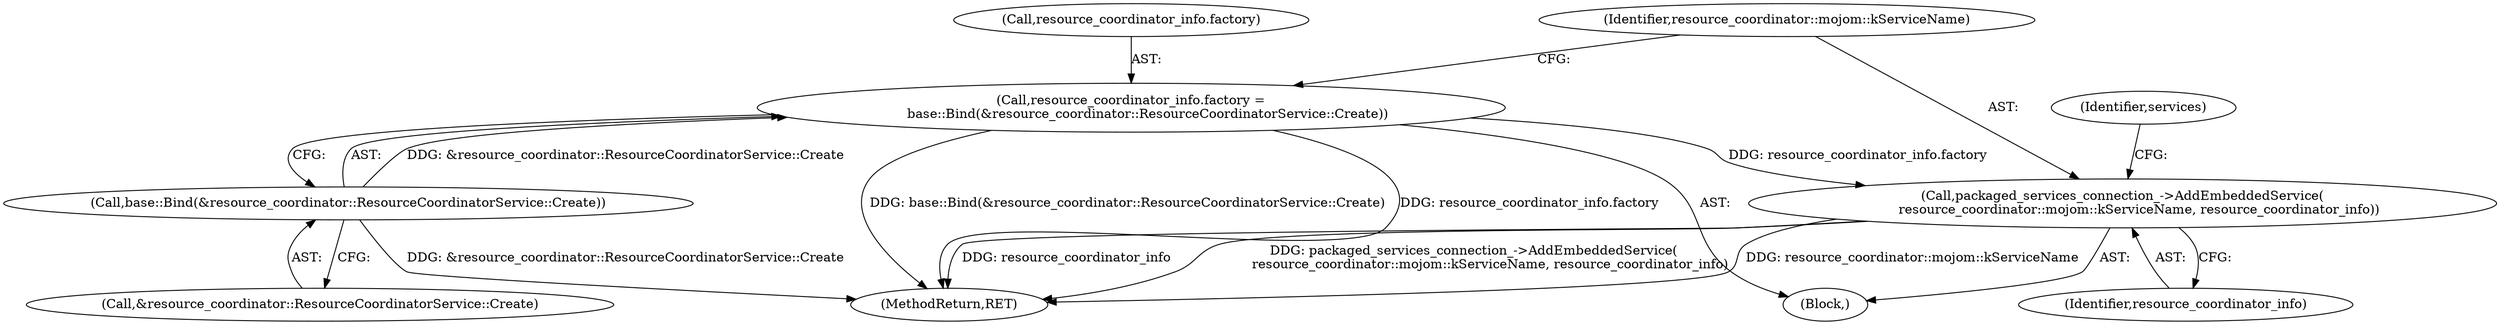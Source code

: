 digraph "0_Chrome_bc1f34b9be509f1404f0bb1ba1947614d5f0bcd1_3@API" {
"1000248" [label="(Call,packaged_services_connection_->AddEmbeddedService(\n        resource_coordinator::mojom::kServiceName, resource_coordinator_info))"];
"1000241" [label="(Call,resource_coordinator_info.factory =\n        base::Bind(&resource_coordinator::ResourceCoordinatorService::Create))"];
"1000245" [label="(Call,base::Bind(&resource_coordinator::ResourceCoordinatorService::Create))"];
"1000242" [label="(Call,resource_coordinator_info.factory)"];
"1000245" [label="(Call,base::Bind(&resource_coordinator::ResourceCoordinatorService::Create))"];
"1000331" [label="(MethodReturn,RET)"];
"1000249" [label="(Identifier,resource_coordinator::mojom::kServiceName)"];
"1000254" [label="(Identifier,services)"];
"1000241" [label="(Call,resource_coordinator_info.factory =\n        base::Bind(&resource_coordinator::ResourceCoordinatorService::Create))"];
"1000239" [label="(Block,)"];
"1000250" [label="(Identifier,resource_coordinator_info)"];
"1000246" [label="(Call,&resource_coordinator::ResourceCoordinatorService::Create)"];
"1000248" [label="(Call,packaged_services_connection_->AddEmbeddedService(\n        resource_coordinator::mojom::kServiceName, resource_coordinator_info))"];
"1000248" -> "1000239"  [label="AST: "];
"1000248" -> "1000250"  [label="CFG: "];
"1000249" -> "1000248"  [label="AST: "];
"1000250" -> "1000248"  [label="AST: "];
"1000254" -> "1000248"  [label="CFG: "];
"1000248" -> "1000331"  [label="DDG: packaged_services_connection_->AddEmbeddedService(\n        resource_coordinator::mojom::kServiceName, resource_coordinator_info)"];
"1000248" -> "1000331"  [label="DDG: resource_coordinator_info"];
"1000248" -> "1000331"  [label="DDG: resource_coordinator::mojom::kServiceName"];
"1000241" -> "1000248"  [label="DDG: resource_coordinator_info.factory"];
"1000241" -> "1000239"  [label="AST: "];
"1000241" -> "1000245"  [label="CFG: "];
"1000242" -> "1000241"  [label="AST: "];
"1000245" -> "1000241"  [label="AST: "];
"1000249" -> "1000241"  [label="CFG: "];
"1000241" -> "1000331"  [label="DDG: base::Bind(&resource_coordinator::ResourceCoordinatorService::Create)"];
"1000241" -> "1000331"  [label="DDG: resource_coordinator_info.factory"];
"1000245" -> "1000241"  [label="DDG: &resource_coordinator::ResourceCoordinatorService::Create"];
"1000245" -> "1000246"  [label="CFG: "];
"1000246" -> "1000245"  [label="AST: "];
"1000245" -> "1000331"  [label="DDG: &resource_coordinator::ResourceCoordinatorService::Create"];
}
